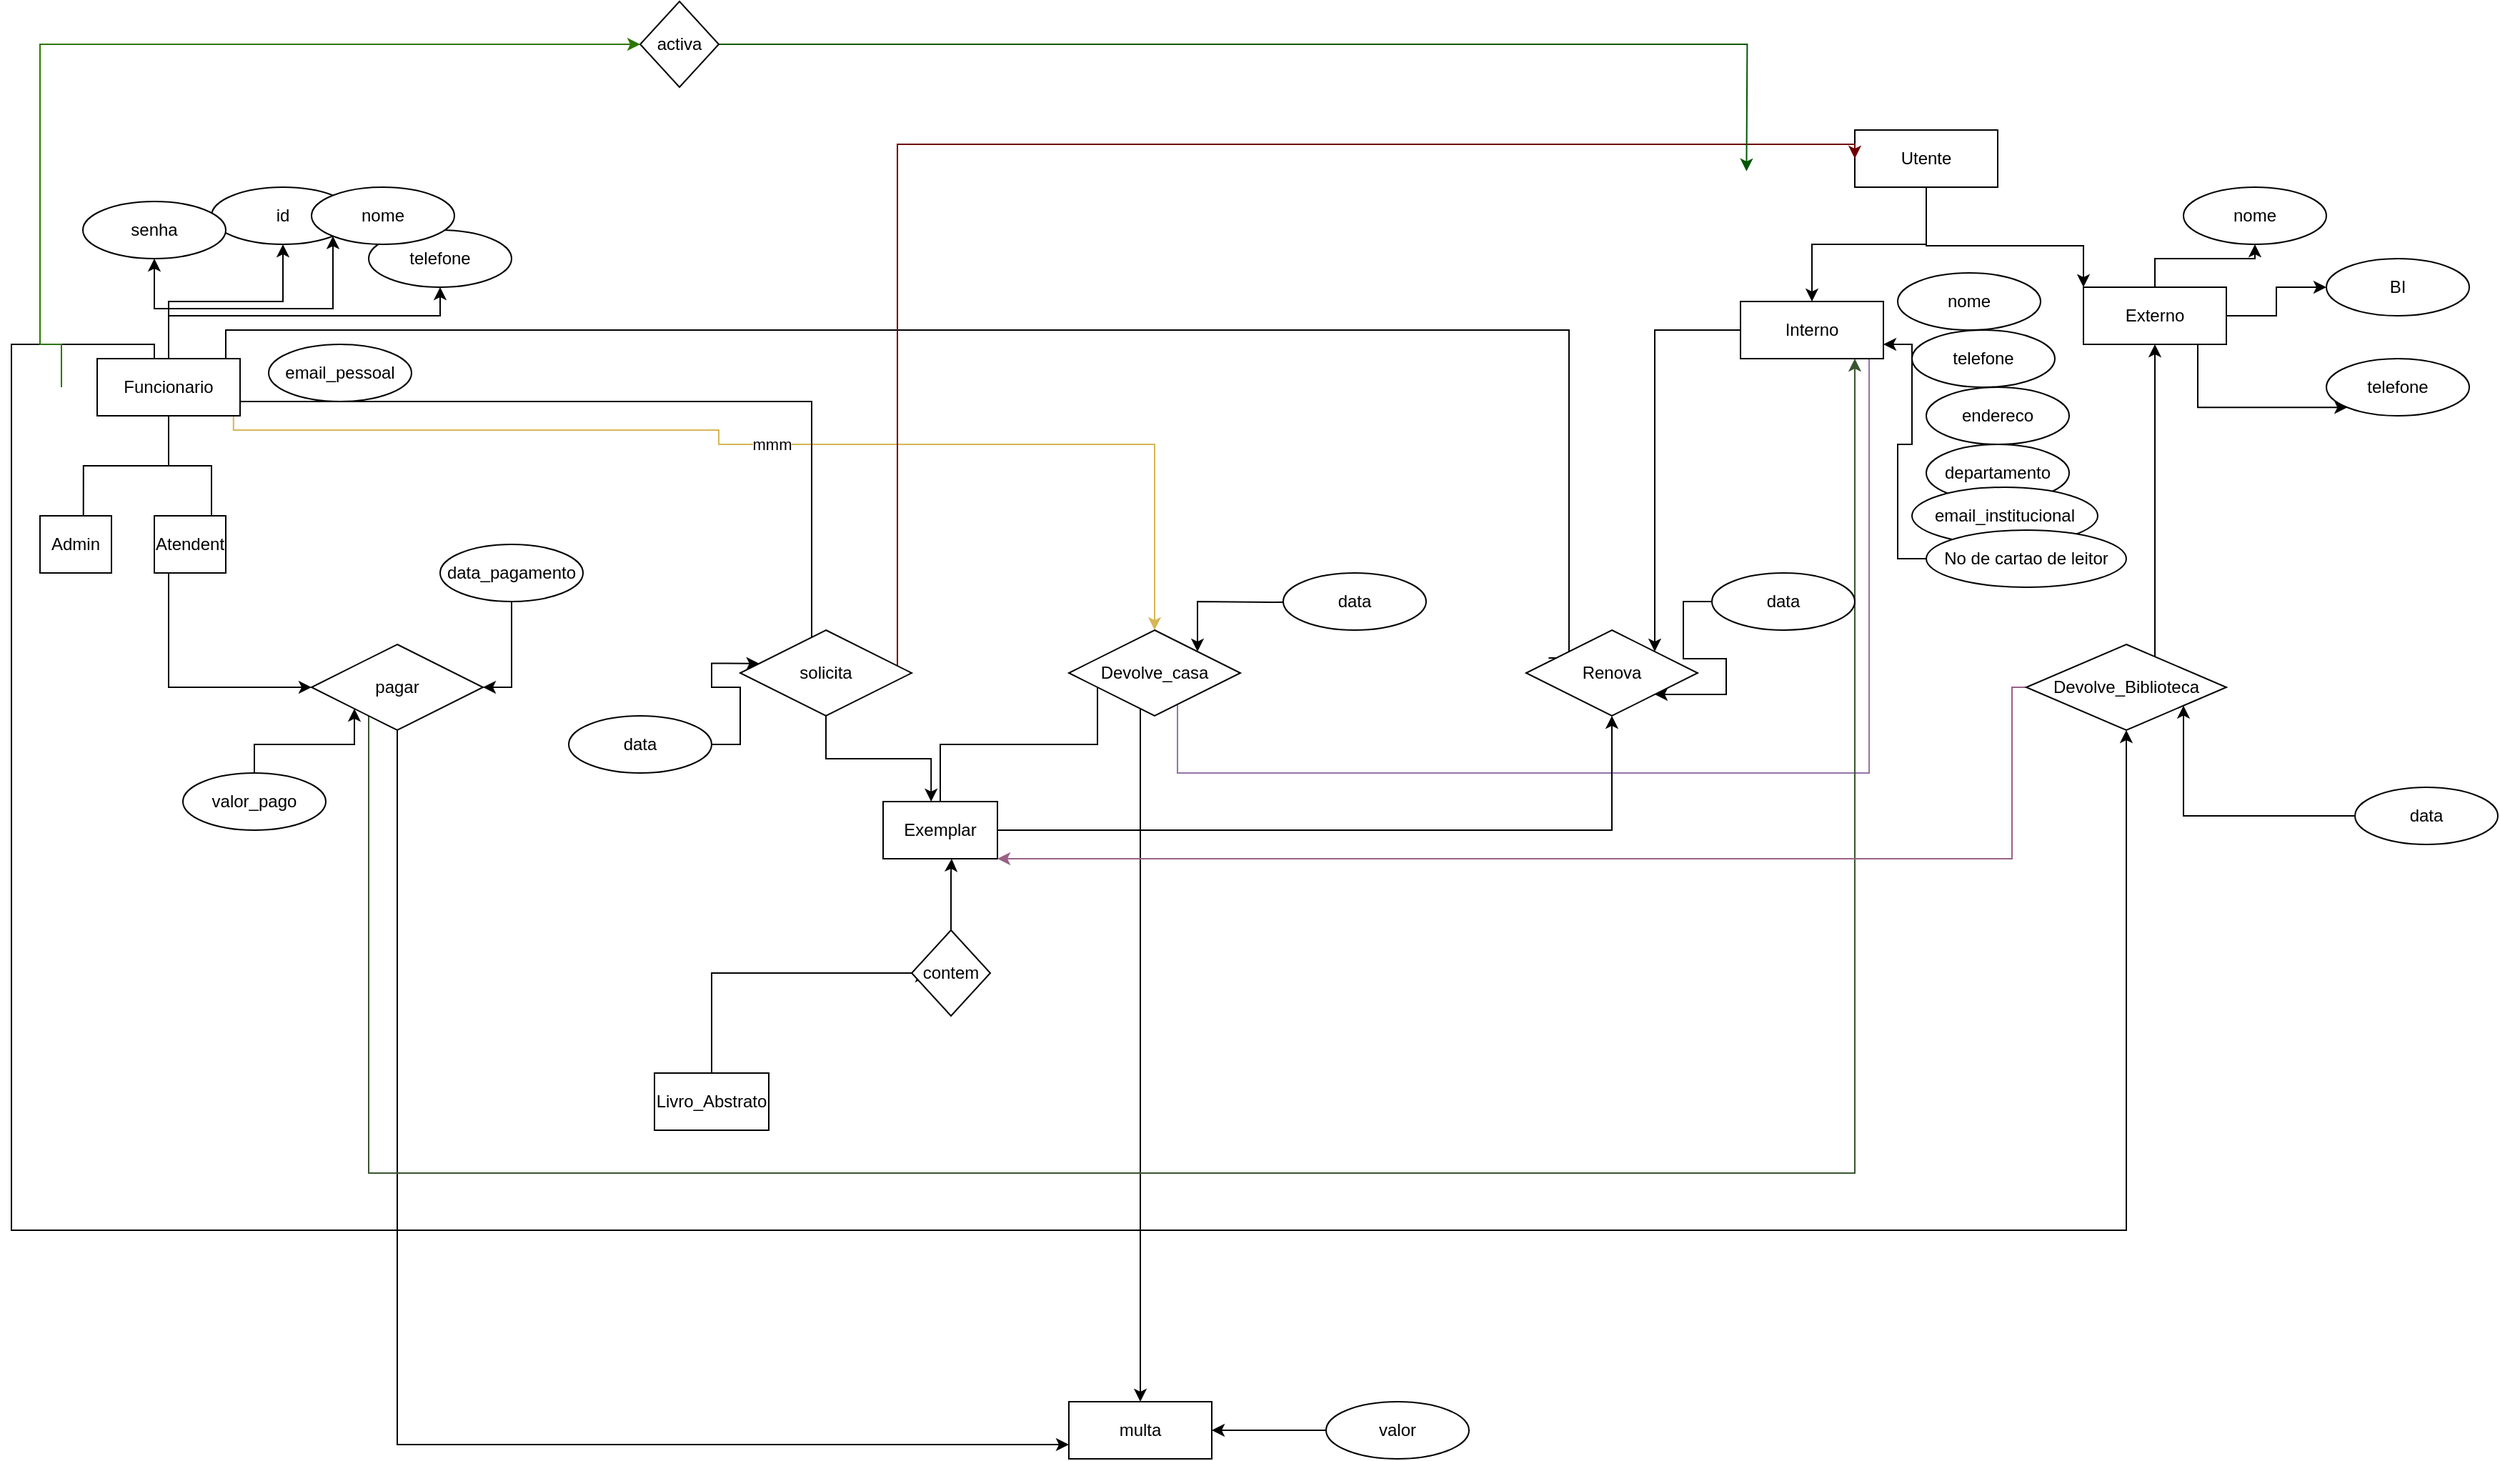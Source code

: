 <mxfile version="21.2.8" type="device">
  <diagram name="Page-1" id="jWC5txjRPH2eFqfEVl3q">
    <mxGraphModel dx="1440" dy="827" grid="1" gridSize="10" guides="1" tooltips="1" connect="1" arrows="1" fold="1" page="1" pageScale="1" pageWidth="2300" pageHeight="1500" math="0" shadow="0">
      <root>
        <mxCell id="0" />
        <mxCell id="1" parent="0" />
        <mxCell id="SM4OgzP2sG6H6Vg3T14b-29" value="mmm" style="edgeStyle=orthogonalEdgeStyle;rounded=0;orthogonalLoop=1;jettySize=auto;html=1;exitX=0.954;exitY=0.965;exitDx=0;exitDy=0;exitPerimeter=0;fillColor=#fff2cc;gradientColor=#ffd966;strokeColor=#d6b656;" parent="1" source="SM4OgzP2sG6H6Vg3T14b-1" target="SM4OgzP2sG6H6Vg3T14b-27" edge="1">
          <mxGeometry relative="1" as="geometry">
            <mxPoint x="630" y="580" as="sourcePoint" />
            <Array as="points">
              <mxPoint x="285" y="610" />
              <mxPoint x="625" y="610" />
              <mxPoint x="625" y="620" />
              <mxPoint x="930" y="620" />
            </Array>
          </mxGeometry>
        </mxCell>
        <mxCell id="SM4OgzP2sG6H6Vg3T14b-30" style="edgeStyle=orthogonalEdgeStyle;rounded=0;orthogonalLoop=1;jettySize=auto;html=1;entryX=0.131;entryY=0.325;entryDx=0;entryDy=0;entryPerimeter=0;endArrow=none;endFill=0;" parent="1" source="SM4OgzP2sG6H6Vg3T14b-1" target="SM4OgzP2sG6H6Vg3T14b-28" edge="1">
          <mxGeometry relative="1" as="geometry">
            <Array as="points">
              <mxPoint x="280" y="540" />
              <mxPoint x="1220" y="540" />
              <mxPoint x="1220" y="770" />
            </Array>
          </mxGeometry>
        </mxCell>
        <mxCell id="SM4OgzP2sG6H6Vg3T14b-39" style="edgeStyle=orthogonalEdgeStyle;rounded=0;orthogonalLoop=1;jettySize=auto;html=1;" parent="1" source="SM4OgzP2sG6H6Vg3T14b-55" target="SM4OgzP2sG6H6Vg3T14b-38" edge="1">
          <mxGeometry relative="1" as="geometry">
            <Array as="points">
              <mxPoint x="240" y="790" />
            </Array>
          </mxGeometry>
        </mxCell>
        <mxCell id="SM4OgzP2sG6H6Vg3T14b-52" style="edgeStyle=orthogonalEdgeStyle;rounded=0;orthogonalLoop=1;jettySize=auto;html=1;exitX=0.383;exitY=0;exitDx=0;exitDy=0;exitPerimeter=0;" parent="1" source="SM4OgzP2sG6H6Vg3T14b-1" target="SM4OgzP2sG6H6Vg3T14b-50" edge="1">
          <mxGeometry relative="1" as="geometry">
            <mxPoint x="1650" y="930" as="targetPoint" />
            <Array as="points">
              <mxPoint x="230" y="560" />
              <mxPoint x="230" y="550" />
              <mxPoint x="130" y="550" />
              <mxPoint x="130" y="1170" />
              <mxPoint x="1610" y="1170" />
            </Array>
          </mxGeometry>
        </mxCell>
        <mxCell id="SM4OgzP2sG6H6Vg3T14b-56" style="edgeStyle=orthogonalEdgeStyle;rounded=0;orthogonalLoop=1;jettySize=auto;html=1;entryX=0.607;entryY=0.064;entryDx=0;entryDy=0;entryPerimeter=0;endArrow=none;endFill=0;" parent="1" source="SM4OgzP2sG6H6Vg3T14b-1" target="SM4OgzP2sG6H6Vg3T14b-54" edge="1">
          <mxGeometry relative="1" as="geometry" />
        </mxCell>
        <mxCell id="SM4OgzP2sG6H6Vg3T14b-96" style="edgeStyle=orthogonalEdgeStyle;rounded=0;orthogonalLoop=1;jettySize=auto;html=1;" parent="1" source="SM4OgzP2sG6H6Vg3T14b-1" target="SM4OgzP2sG6H6Vg3T14b-91" edge="1">
          <mxGeometry relative="1" as="geometry" />
        </mxCell>
        <mxCell id="SM4OgzP2sG6H6Vg3T14b-97" style="edgeStyle=orthogonalEdgeStyle;rounded=0;orthogonalLoop=1;jettySize=auto;html=1;" parent="1" source="SM4OgzP2sG6H6Vg3T14b-1" target="SM4OgzP2sG6H6Vg3T14b-90" edge="1">
          <mxGeometry relative="1" as="geometry" />
        </mxCell>
        <mxCell id="SM4OgzP2sG6H6Vg3T14b-98" style="edgeStyle=orthogonalEdgeStyle;rounded=0;orthogonalLoop=1;jettySize=auto;html=1;" parent="1" target="SM4OgzP2sG6H6Vg3T14b-94" edge="1">
          <mxGeometry relative="1" as="geometry">
            <mxPoint x="240" y="565" as="sourcePoint" />
            <mxPoint x="354.645" y="479.142" as="targetPoint" />
            <Array as="points">
              <mxPoint x="240" y="525" />
              <mxPoint x="355" y="525" />
            </Array>
          </mxGeometry>
        </mxCell>
        <mxCell id="SM4OgzP2sG6H6Vg3T14b-99" style="edgeStyle=orthogonalEdgeStyle;rounded=0;orthogonalLoop=1;jettySize=auto;html=1;" parent="1" source="SM4OgzP2sG6H6Vg3T14b-1" target="SM4OgzP2sG6H6Vg3T14b-93" edge="1">
          <mxGeometry relative="1" as="geometry">
            <Array as="points">
              <mxPoint x="240" y="530" />
              <mxPoint x="430" y="530" />
            </Array>
          </mxGeometry>
        </mxCell>
        <mxCell id="SM4OgzP2sG6H6Vg3T14b-1" value="Funcionario" style="whiteSpace=wrap;html=1;align=center;" parent="1" vertex="1">
          <mxGeometry x="190" y="560" width="100" height="40" as="geometry" />
        </mxCell>
        <mxCell id="SM4OgzP2sG6H6Vg3T14b-34" style="edgeStyle=orthogonalEdgeStyle;rounded=0;orthogonalLoop=1;jettySize=auto;html=1;entryX=1;entryY=1;entryDx=0;entryDy=0;fillColor=#e1d5e7;strokeColor=#9673a6;" parent="1" source="SM4OgzP2sG6H6Vg3T14b-44" target="SM4OgzP2sG6H6Vg3T14b-27" edge="1">
          <mxGeometry relative="1" as="geometry">
            <Array as="points">
              <mxPoint x="1430" y="850" />
              <mxPoint x="946" y="850" />
              <mxPoint x="946" y="770" />
              <mxPoint x="960" y="770" />
            </Array>
          </mxGeometry>
        </mxCell>
        <mxCell id="SM4OgzP2sG6H6Vg3T14b-48" style="edgeStyle=orthogonalEdgeStyle;rounded=0;orthogonalLoop=1;jettySize=auto;html=1;" parent="1" source="SM4OgzP2sG6H6Vg3T14b-2" target="SM4OgzP2sG6H6Vg3T14b-44" edge="1">
          <mxGeometry relative="1" as="geometry" />
        </mxCell>
        <mxCell id="SM4OgzP2sG6H6Vg3T14b-49" style="edgeStyle=orthogonalEdgeStyle;rounded=0;orthogonalLoop=1;jettySize=auto;html=1;" parent="1" target="SM4OgzP2sG6H6Vg3T14b-45" edge="1">
          <mxGeometry relative="1" as="geometry">
            <mxPoint x="1470" y="451.0" as="sourcePoint" />
            <mxPoint x="1580" y="516" as="targetPoint" />
            <Array as="points">
              <mxPoint x="1470" y="481" />
              <mxPoint x="1580" y="481" />
            </Array>
          </mxGeometry>
        </mxCell>
        <mxCell id="SM4OgzP2sG6H6Vg3T14b-2" value="Utente" style="whiteSpace=wrap;html=1;align=center;" parent="1" vertex="1">
          <mxGeometry x="1420" y="400" width="100" height="40" as="geometry" />
        </mxCell>
        <mxCell id="SM4OgzP2sG6H6Vg3T14b-32" style="edgeStyle=orthogonalEdgeStyle;rounded=0;orthogonalLoop=1;jettySize=auto;html=1;entryX=0.5;entryY=1;entryDx=0;entryDy=0;" parent="1" source="SM4OgzP2sG6H6Vg3T14b-3" target="SM4OgzP2sG6H6Vg3T14b-28" edge="1">
          <mxGeometry relative="1" as="geometry" />
        </mxCell>
        <mxCell id="SM4OgzP2sG6H6Vg3T14b-33" style="edgeStyle=orthogonalEdgeStyle;rounded=0;orthogonalLoop=1;jettySize=auto;html=1;entryX=0.5;entryY=1;entryDx=0;entryDy=0;" parent="1" source="SM4OgzP2sG6H6Vg3T14b-3" target="SM4OgzP2sG6H6Vg3T14b-27" edge="1">
          <mxGeometry relative="1" as="geometry">
            <Array as="points">
              <mxPoint x="780" y="830" />
              <mxPoint x="890" y="830" />
              <mxPoint x="890" y="790" />
              <mxPoint x="930" y="790" />
            </Array>
          </mxGeometry>
        </mxCell>
        <mxCell id="SM4OgzP2sG6H6Vg3T14b-3" value="Exemplar" style="whiteSpace=wrap;html=1;align=center;" parent="1" vertex="1">
          <mxGeometry x="740" y="870" width="80" height="40" as="geometry" />
        </mxCell>
        <mxCell id="SM4OgzP2sG6H6Vg3T14b-6" style="edgeStyle=orthogonalEdgeStyle;rounded=0;orthogonalLoop=1;jettySize=auto;html=1;entryX=1;entryY=0.75;entryDx=0;entryDy=0;endArrow=none;endFill=0;" parent="1" source="SM4OgzP2sG6H6Vg3T14b-4" target="SM4OgzP2sG6H6Vg3T14b-1" edge="1">
          <mxGeometry relative="1" as="geometry">
            <Array as="points">
              <mxPoint x="690" y="590" />
            </Array>
          </mxGeometry>
        </mxCell>
        <mxCell id="SM4OgzP2sG6H6Vg3T14b-7" style="edgeStyle=orthogonalEdgeStyle;rounded=0;orthogonalLoop=1;jettySize=auto;html=1;entryX=0.42;entryY=0;entryDx=0;entryDy=0;entryPerimeter=0;" parent="1" source="SM4OgzP2sG6H6Vg3T14b-4" target="SM4OgzP2sG6H6Vg3T14b-3" edge="1">
          <mxGeometry relative="1" as="geometry" />
        </mxCell>
        <mxCell id="SM4OgzP2sG6H6Vg3T14b-43" value="&lt;br&gt;&lt;br&gt;" style="edgeStyle=orthogonalEdgeStyle;rounded=0;orthogonalLoop=1;jettySize=auto;html=1;entryX=0;entryY=0.5;entryDx=0;entryDy=0;fillColor=#a20025;strokeColor=#6F0000;" parent="1" source="SM4OgzP2sG6H6Vg3T14b-4" target="SM4OgzP2sG6H6Vg3T14b-2" edge="1">
          <mxGeometry relative="1" as="geometry">
            <Array as="points">
              <mxPoint x="750" y="410" />
              <mxPoint x="1420" y="410" />
            </Array>
          </mxGeometry>
        </mxCell>
        <mxCell id="SM4OgzP2sG6H6Vg3T14b-4" value="solicita" style="shape=rhombus;perimeter=rhombusPerimeter;whiteSpace=wrap;html=1;align=center;" parent="1" vertex="1">
          <mxGeometry x="640" y="750" width="120" height="60" as="geometry" />
        </mxCell>
        <mxCell id="SM4OgzP2sG6H6Vg3T14b-42" style="edgeStyle=orthogonalEdgeStyle;rounded=0;orthogonalLoop=1;jettySize=auto;html=1;" parent="1" source="SM4OgzP2sG6H6Vg3T14b-27" target="SM4OgzP2sG6H6Vg3T14b-37" edge="1">
          <mxGeometry relative="1" as="geometry">
            <Array as="points">
              <mxPoint x="920" y="960" />
              <mxPoint x="920" y="960" />
            </Array>
          </mxGeometry>
        </mxCell>
        <mxCell id="SM4OgzP2sG6H6Vg3T14b-27" value="Devolve_casa" style="shape=rhombus;perimeter=rhombusPerimeter;whiteSpace=wrap;html=1;align=center;" parent="1" vertex="1">
          <mxGeometry x="870" y="750" width="120" height="60" as="geometry" />
        </mxCell>
        <mxCell id="SM4OgzP2sG6H6Vg3T14b-28" value="Renova" style="shape=rhombus;perimeter=rhombusPerimeter;whiteSpace=wrap;html=1;align=center;" parent="1" vertex="1">
          <mxGeometry x="1190" y="750" width="120" height="60" as="geometry" />
        </mxCell>
        <mxCell id="SM4OgzP2sG6H6Vg3T14b-37" value="multa" style="whiteSpace=wrap;html=1;align=center;" parent="1" vertex="1">
          <mxGeometry x="870" y="1290" width="100" height="40" as="geometry" />
        </mxCell>
        <mxCell id="SM4OgzP2sG6H6Vg3T14b-41" style="edgeStyle=orthogonalEdgeStyle;rounded=0;orthogonalLoop=1;jettySize=auto;html=1;entryX=0;entryY=0.75;entryDx=0;entryDy=0;" parent="1" source="SM4OgzP2sG6H6Vg3T14b-38" target="SM4OgzP2sG6H6Vg3T14b-37" edge="1">
          <mxGeometry relative="1" as="geometry">
            <Array as="points">
              <mxPoint x="400" y="1320" />
            </Array>
          </mxGeometry>
        </mxCell>
        <mxCell id="SM4OgzP2sG6H6Vg3T14b-64" style="edgeStyle=orthogonalEdgeStyle;rounded=0;orthogonalLoop=1;jettySize=auto;html=1;fillColor=#6d8764;strokeColor=#3A5431;" parent="1" source="SM4OgzP2sG6H6Vg3T14b-38" target="SM4OgzP2sG6H6Vg3T14b-44" edge="1">
          <mxGeometry relative="1" as="geometry">
            <Array as="points">
              <mxPoint x="380" y="1130" />
              <mxPoint x="1420" y="1130" />
            </Array>
          </mxGeometry>
        </mxCell>
        <mxCell id="SM4OgzP2sG6H6Vg3T14b-38" value="pagar" style="shape=rhombus;perimeter=rhombusPerimeter;whiteSpace=wrap;html=1;align=center;" parent="1" vertex="1">
          <mxGeometry x="340" y="760" width="120" height="60" as="geometry" />
        </mxCell>
        <mxCell id="SM4OgzP2sG6H6Vg3T14b-46" style="edgeStyle=orthogonalEdgeStyle;rounded=0;orthogonalLoop=1;jettySize=auto;html=1;entryX=1;entryY=0;entryDx=0;entryDy=0;" parent="1" source="SM4OgzP2sG6H6Vg3T14b-44" target="SM4OgzP2sG6H6Vg3T14b-28" edge="1">
          <mxGeometry relative="1" as="geometry">
            <mxPoint x="1319" y="620" as="targetPoint" />
          </mxGeometry>
        </mxCell>
        <mxCell id="SM4OgzP2sG6H6Vg3T14b-44" value="Interno" style="whiteSpace=wrap;html=1;align=center;" parent="1" vertex="1">
          <mxGeometry x="1340" y="520" width="100" height="40" as="geometry" />
        </mxCell>
        <mxCell id="SM4OgzP2sG6H6Vg3T14b-103" style="edgeStyle=orthogonalEdgeStyle;rounded=0;orthogonalLoop=1;jettySize=auto;html=1;entryX=0;entryY=1;entryDx=0;entryDy=0;" parent="1" source="SM4OgzP2sG6H6Vg3T14b-45" target="SM4OgzP2sG6H6Vg3T14b-100" edge="1">
          <mxGeometry relative="1" as="geometry">
            <Array as="points">
              <mxPoint x="1660" y="594" />
            </Array>
          </mxGeometry>
        </mxCell>
        <mxCell id="SM4OgzP2sG6H6Vg3T14b-104" style="edgeStyle=orthogonalEdgeStyle;rounded=0;orthogonalLoop=1;jettySize=auto;html=1;" parent="1" source="SM4OgzP2sG6H6Vg3T14b-45" target="SM4OgzP2sG6H6Vg3T14b-101" edge="1">
          <mxGeometry relative="1" as="geometry" />
        </mxCell>
        <mxCell id="SM4OgzP2sG6H6Vg3T14b-105" style="edgeStyle=orthogonalEdgeStyle;rounded=0;orthogonalLoop=1;jettySize=auto;html=1;" parent="1" source="SM4OgzP2sG6H6Vg3T14b-45" target="SM4OgzP2sG6H6Vg3T14b-102" edge="1">
          <mxGeometry relative="1" as="geometry" />
        </mxCell>
        <mxCell id="SM4OgzP2sG6H6Vg3T14b-45" value="Externo" style="whiteSpace=wrap;html=1;align=center;" parent="1" vertex="1">
          <mxGeometry x="1580" y="510" width="100" height="40" as="geometry" />
        </mxCell>
        <mxCell id="SM4OgzP2sG6H6Vg3T14b-51" style="edgeStyle=orthogonalEdgeStyle;rounded=0;orthogonalLoop=1;jettySize=auto;html=1;" parent="1" source="SM4OgzP2sG6H6Vg3T14b-50" target="SM4OgzP2sG6H6Vg3T14b-45" edge="1">
          <mxGeometry relative="1" as="geometry">
            <Array as="points">
              <mxPoint x="1630" y="590" />
              <mxPoint x="1630" y="590" />
            </Array>
          </mxGeometry>
        </mxCell>
        <mxCell id="SM4OgzP2sG6H6Vg3T14b-53" style="edgeStyle=orthogonalEdgeStyle;rounded=0;orthogonalLoop=1;jettySize=auto;html=1;fillColor=#e6d0de;gradientColor=#d5739d;strokeColor=#996185;" parent="1" source="SM4OgzP2sG6H6Vg3T14b-50" target="SM4OgzP2sG6H6Vg3T14b-3" edge="1">
          <mxGeometry relative="1" as="geometry">
            <mxPoint x="810" y="900" as="targetPoint" />
            <Array as="points">
              <mxPoint x="1530" y="790" />
              <mxPoint x="1530" y="910" />
            </Array>
          </mxGeometry>
        </mxCell>
        <mxCell id="SM4OgzP2sG6H6Vg3T14b-50" value="Devolve_Biblioteca" style="shape=rhombus;perimeter=rhombusPerimeter;whiteSpace=wrap;html=1;align=center;" parent="1" vertex="1">
          <mxGeometry x="1540" y="760" width="140" height="60" as="geometry" />
        </mxCell>
        <mxCell id="SM4OgzP2sG6H6Vg3T14b-62" style="edgeStyle=orthogonalEdgeStyle;rounded=0;orthogonalLoop=1;jettySize=auto;html=1;entryX=0;entryY=0.5;entryDx=0;entryDy=0;fillColor=#60a917;strokeColor=#2D7600;exitX=0.5;exitY=0;exitDx=0;exitDy=0;" parent="1" target="SM4OgzP2sG6H6Vg3T14b-61" edge="1">
          <mxGeometry relative="1" as="geometry">
            <Array as="points">
              <mxPoint x="165" y="550" />
              <mxPoint x="150" y="550" />
              <mxPoint x="150" y="340" />
            </Array>
            <mxPoint x="165" y="580" as="sourcePoint" />
          </mxGeometry>
        </mxCell>
        <mxCell id="SM4OgzP2sG6H6Vg3T14b-54" value="Admin" style="whiteSpace=wrap;html=1;align=center;" parent="1" vertex="1">
          <mxGeometry x="150" y="670" width="50" height="40" as="geometry" />
        </mxCell>
        <mxCell id="SM4OgzP2sG6H6Vg3T14b-57" style="edgeStyle=orthogonalEdgeStyle;rounded=0;orthogonalLoop=1;jettySize=auto;html=1;endArrow=none;endFill=0;" parent="1" source="SM4OgzP2sG6H6Vg3T14b-55" target="SM4OgzP2sG6H6Vg3T14b-1" edge="1">
          <mxGeometry relative="1" as="geometry">
            <mxPoint x="410" y="600" as="targetPoint" />
            <Array as="points">
              <mxPoint x="270" y="635" />
              <mxPoint x="240" y="635" />
            </Array>
          </mxGeometry>
        </mxCell>
        <mxCell id="SM4OgzP2sG6H6Vg3T14b-63" style="edgeStyle=orthogonalEdgeStyle;rounded=0;orthogonalLoop=1;jettySize=auto;html=1;entryX=0.142;entryY=-0.027;entryDx=0;entryDy=0;entryPerimeter=0;fillColor=#008a00;strokeColor=#005700;" parent="1" source="SM4OgzP2sG6H6Vg3T14b-61" edge="1">
          <mxGeometry relative="1" as="geometry">
            <mxPoint x="1344.2" y="428.92" as="targetPoint" />
          </mxGeometry>
        </mxCell>
        <mxCell id="SM4OgzP2sG6H6Vg3T14b-61" value="activa" style="shape=rhombus;perimeter=rhombusPerimeter;whiteSpace=wrap;html=1;align=center;" parent="1" vertex="1">
          <mxGeometry x="570" y="310" width="55" height="60" as="geometry" />
        </mxCell>
        <mxCell id="SM4OgzP2sG6H6Vg3T14b-73" style="edgeStyle=orthogonalEdgeStyle;rounded=0;orthogonalLoop=1;jettySize=auto;html=1;entryX=0.121;entryY=0.456;entryDx=0;entryDy=0;entryPerimeter=0;" parent="1" source="SM4OgzP2sG6H6Vg3T14b-65" target="SM4OgzP2sG6H6Vg3T14b-66" edge="1">
          <mxGeometry relative="1" as="geometry">
            <Array as="points">
              <mxPoint x="620" y="990" />
              <mxPoint x="767" y="990" />
            </Array>
          </mxGeometry>
        </mxCell>
        <mxCell id="SM4OgzP2sG6H6Vg3T14b-65" value="Livro_Abstrato" style="whiteSpace=wrap;html=1;align=center;" parent="1" vertex="1">
          <mxGeometry x="580" y="1060" width="80" height="40" as="geometry" />
        </mxCell>
        <mxCell id="SM4OgzP2sG6H6Vg3T14b-72" style="edgeStyle=orthogonalEdgeStyle;rounded=0;orthogonalLoop=1;jettySize=auto;html=1;" parent="1" source="SM4OgzP2sG6H6Vg3T14b-66" target="SM4OgzP2sG6H6Vg3T14b-3" edge="1">
          <mxGeometry relative="1" as="geometry">
            <Array as="points">
              <mxPoint x="788" y="920" />
              <mxPoint x="788" y="920" />
            </Array>
          </mxGeometry>
        </mxCell>
        <mxCell id="SM4OgzP2sG6H6Vg3T14b-66" value="contem" style="shape=rhombus;perimeter=rhombusPerimeter;whiteSpace=wrap;html=1;align=center;" parent="1" vertex="1">
          <mxGeometry x="760" y="960" width="55" height="60" as="geometry" />
        </mxCell>
        <mxCell id="SM4OgzP2sG6H6Vg3T14b-55" value="Atendent" style="whiteSpace=wrap;html=1;align=center;" parent="1" vertex="1">
          <mxGeometry x="230" y="670" width="50" height="40" as="geometry" />
        </mxCell>
        <mxCell id="SM4OgzP2sG6H6Vg3T14b-76" style="edgeStyle=orthogonalEdgeStyle;rounded=0;orthogonalLoop=1;jettySize=auto;html=1;" parent="1" source="SM4OgzP2sG6H6Vg3T14b-75" target="SM4OgzP2sG6H6Vg3T14b-50" edge="1">
          <mxGeometry relative="1" as="geometry">
            <Array as="points">
              <mxPoint x="1650" y="880" />
            </Array>
          </mxGeometry>
        </mxCell>
        <mxCell id="SM4OgzP2sG6H6Vg3T14b-75" value="data" style="ellipse;whiteSpace=wrap;html=1;align=center;" parent="1" vertex="1">
          <mxGeometry x="1770" y="860" width="100" height="40" as="geometry" />
        </mxCell>
        <mxCell id="SM4OgzP2sG6H6Vg3T14b-78" style="edgeStyle=orthogonalEdgeStyle;rounded=0;orthogonalLoop=1;jettySize=auto;html=1;entryX=0.111;entryY=0.389;entryDx=0;entryDy=0;entryPerimeter=0;" parent="1" source="SM4OgzP2sG6H6Vg3T14b-77" target="SM4OgzP2sG6H6Vg3T14b-4" edge="1">
          <mxGeometry relative="1" as="geometry" />
        </mxCell>
        <mxCell id="SM4OgzP2sG6H6Vg3T14b-77" value="data" style="ellipse;whiteSpace=wrap;html=1;align=center;" parent="1" vertex="1">
          <mxGeometry x="520" y="810" width="100" height="40" as="geometry" />
        </mxCell>
        <mxCell id="SM4OgzP2sG6H6Vg3T14b-80" style="edgeStyle=orthogonalEdgeStyle;rounded=0;orthogonalLoop=1;jettySize=auto;html=1;entryX=1;entryY=0;entryDx=0;entryDy=0;" parent="1" target="SM4OgzP2sG6H6Vg3T14b-27" edge="1">
          <mxGeometry relative="1" as="geometry">
            <mxPoint x="1040" y="730" as="sourcePoint" />
          </mxGeometry>
        </mxCell>
        <mxCell id="SM4OgzP2sG6H6Vg3T14b-81" value="data" style="ellipse;whiteSpace=wrap;html=1;align=center;" parent="1" vertex="1">
          <mxGeometry x="1020" y="710" width="100" height="40" as="geometry" />
        </mxCell>
        <mxCell id="SM4OgzP2sG6H6Vg3T14b-83" style="edgeStyle=orthogonalEdgeStyle;rounded=0;orthogonalLoop=1;jettySize=auto;html=1;entryX=1;entryY=1;entryDx=0;entryDy=0;" parent="1" source="SM4OgzP2sG6H6Vg3T14b-82" target="SM4OgzP2sG6H6Vg3T14b-28" edge="1">
          <mxGeometry relative="1" as="geometry" />
        </mxCell>
        <mxCell id="SM4OgzP2sG6H6Vg3T14b-82" value="data" style="ellipse;whiteSpace=wrap;html=1;align=center;" parent="1" vertex="1">
          <mxGeometry x="1320" y="710" width="100" height="40" as="geometry" />
        </mxCell>
        <mxCell id="SM4OgzP2sG6H6Vg3T14b-85" style="edgeStyle=orthogonalEdgeStyle;rounded=0;orthogonalLoop=1;jettySize=auto;html=1;entryX=1;entryY=0.5;entryDx=0;entryDy=0;" parent="1" source="SM4OgzP2sG6H6Vg3T14b-84" target="SM4OgzP2sG6H6Vg3T14b-38" edge="1">
          <mxGeometry relative="1" as="geometry" />
        </mxCell>
        <mxCell id="SM4OgzP2sG6H6Vg3T14b-84" value="data_pagamento" style="ellipse;whiteSpace=wrap;html=1;align=center;" parent="1" vertex="1">
          <mxGeometry x="430" y="690" width="100" height="40" as="geometry" />
        </mxCell>
        <mxCell id="SM4OgzP2sG6H6Vg3T14b-87" style="edgeStyle=orthogonalEdgeStyle;rounded=0;orthogonalLoop=1;jettySize=auto;html=1;" parent="1" source="SM4OgzP2sG6H6Vg3T14b-86" target="SM4OgzP2sG6H6Vg3T14b-38" edge="1">
          <mxGeometry relative="1" as="geometry">
            <Array as="points">
              <mxPoint x="300" y="830" />
              <mxPoint x="370" y="830" />
            </Array>
          </mxGeometry>
        </mxCell>
        <mxCell id="SM4OgzP2sG6H6Vg3T14b-86" value="valor_pago" style="ellipse;whiteSpace=wrap;html=1;align=center;" parent="1" vertex="1">
          <mxGeometry x="250" y="850" width="100" height="40" as="geometry" />
        </mxCell>
        <mxCell id="SM4OgzP2sG6H6Vg3T14b-89" style="edgeStyle=orthogonalEdgeStyle;rounded=0;orthogonalLoop=1;jettySize=auto;html=1;" parent="1" source="SM4OgzP2sG6H6Vg3T14b-88" target="SM4OgzP2sG6H6Vg3T14b-37" edge="1">
          <mxGeometry relative="1" as="geometry" />
        </mxCell>
        <mxCell id="SM4OgzP2sG6H6Vg3T14b-88" value="valor" style="ellipse;whiteSpace=wrap;html=1;align=center;" parent="1" vertex="1">
          <mxGeometry x="1050" y="1290" width="100" height="40" as="geometry" />
        </mxCell>
        <mxCell id="SM4OgzP2sG6H6Vg3T14b-90" value="id" style="ellipse;whiteSpace=wrap;html=1;align=center;" parent="1" vertex="1">
          <mxGeometry x="270" y="440" width="100" height="40" as="geometry" />
        </mxCell>
        <mxCell id="SM4OgzP2sG6H6Vg3T14b-91" value="senha" style="ellipse;whiteSpace=wrap;html=1;align=center;" parent="1" vertex="1">
          <mxGeometry x="180" y="450" width="100" height="40" as="geometry" />
        </mxCell>
        <mxCell id="SM4OgzP2sG6H6Vg3T14b-92" value="email_pessoal" style="ellipse;whiteSpace=wrap;html=1;align=center;" parent="1" vertex="1">
          <mxGeometry x="310" y="550" width="100" height="40" as="geometry" />
        </mxCell>
        <mxCell id="SM4OgzP2sG6H6Vg3T14b-93" value="telefone" style="ellipse;whiteSpace=wrap;html=1;align=center;" parent="1" vertex="1">
          <mxGeometry x="380" y="470" width="100" height="40" as="geometry" />
        </mxCell>
        <mxCell id="SM4OgzP2sG6H6Vg3T14b-94" value="nome" style="ellipse;whiteSpace=wrap;html=1;align=center;" parent="1" vertex="1">
          <mxGeometry x="340" y="440" width="100" height="40" as="geometry" />
        </mxCell>
        <mxCell id="SM4OgzP2sG6H6Vg3T14b-100" value="telefone" style="ellipse;whiteSpace=wrap;html=1;align=center;" parent="1" vertex="1">
          <mxGeometry x="1750" y="560" width="100" height="40" as="geometry" />
        </mxCell>
        <mxCell id="SM4OgzP2sG6H6Vg3T14b-101" value="BI" style="ellipse;whiteSpace=wrap;html=1;align=center;" parent="1" vertex="1">
          <mxGeometry x="1750" y="490" width="100" height="40" as="geometry" />
        </mxCell>
        <mxCell id="SM4OgzP2sG6H6Vg3T14b-102" value="nome" style="ellipse;whiteSpace=wrap;html=1;align=center;" parent="1" vertex="1">
          <mxGeometry x="1650" y="440" width="100" height="40" as="geometry" />
        </mxCell>
        <mxCell id="SM4OgzP2sG6H6Vg3T14b-133" value="endereco" style="ellipse;whiteSpace=wrap;html=1;align=center;" parent="1" vertex="1">
          <mxGeometry x="1470" y="580" width="100" height="40" as="geometry" />
        </mxCell>
        <mxCell id="SM4OgzP2sG6H6Vg3T14b-134" value="departamento" style="ellipse;whiteSpace=wrap;html=1;align=center;" parent="1" vertex="1">
          <mxGeometry x="1470" y="620" width="100" height="40" as="geometry" />
        </mxCell>
        <mxCell id="SM4OgzP2sG6H6Vg3T14b-135" value="email_institucional" style="ellipse;whiteSpace=wrap;html=1;align=center;" parent="1" vertex="1">
          <mxGeometry x="1460" y="650" width="130" height="40" as="geometry" />
        </mxCell>
        <mxCell id="SM4OgzP2sG6H6Vg3T14b-139" style="edgeStyle=orthogonalEdgeStyle;rounded=0;orthogonalLoop=1;jettySize=auto;html=1;entryX=1;entryY=0.75;entryDx=0;entryDy=0;" parent="1" source="SM4OgzP2sG6H6Vg3T14b-136" target="SM4OgzP2sG6H6Vg3T14b-44" edge="1">
          <mxGeometry relative="1" as="geometry" />
        </mxCell>
        <mxCell id="SM4OgzP2sG6H6Vg3T14b-136" value="No de cartao de leitor" style="ellipse;whiteSpace=wrap;html=1;align=center;" parent="1" vertex="1">
          <mxGeometry x="1470" y="680" width="140" height="40" as="geometry" />
        </mxCell>
        <mxCell id="SM4OgzP2sG6H6Vg3T14b-137" value="telefone" style="ellipse;whiteSpace=wrap;html=1;align=center;" parent="1" vertex="1">
          <mxGeometry x="1460" y="540" width="100" height="40" as="geometry" />
        </mxCell>
        <mxCell id="SM4OgzP2sG6H6Vg3T14b-138" value="nome" style="ellipse;whiteSpace=wrap;html=1;align=center;" parent="1" vertex="1">
          <mxGeometry x="1450" y="500" width="100" height="40" as="geometry" />
        </mxCell>
      </root>
    </mxGraphModel>
  </diagram>
</mxfile>
